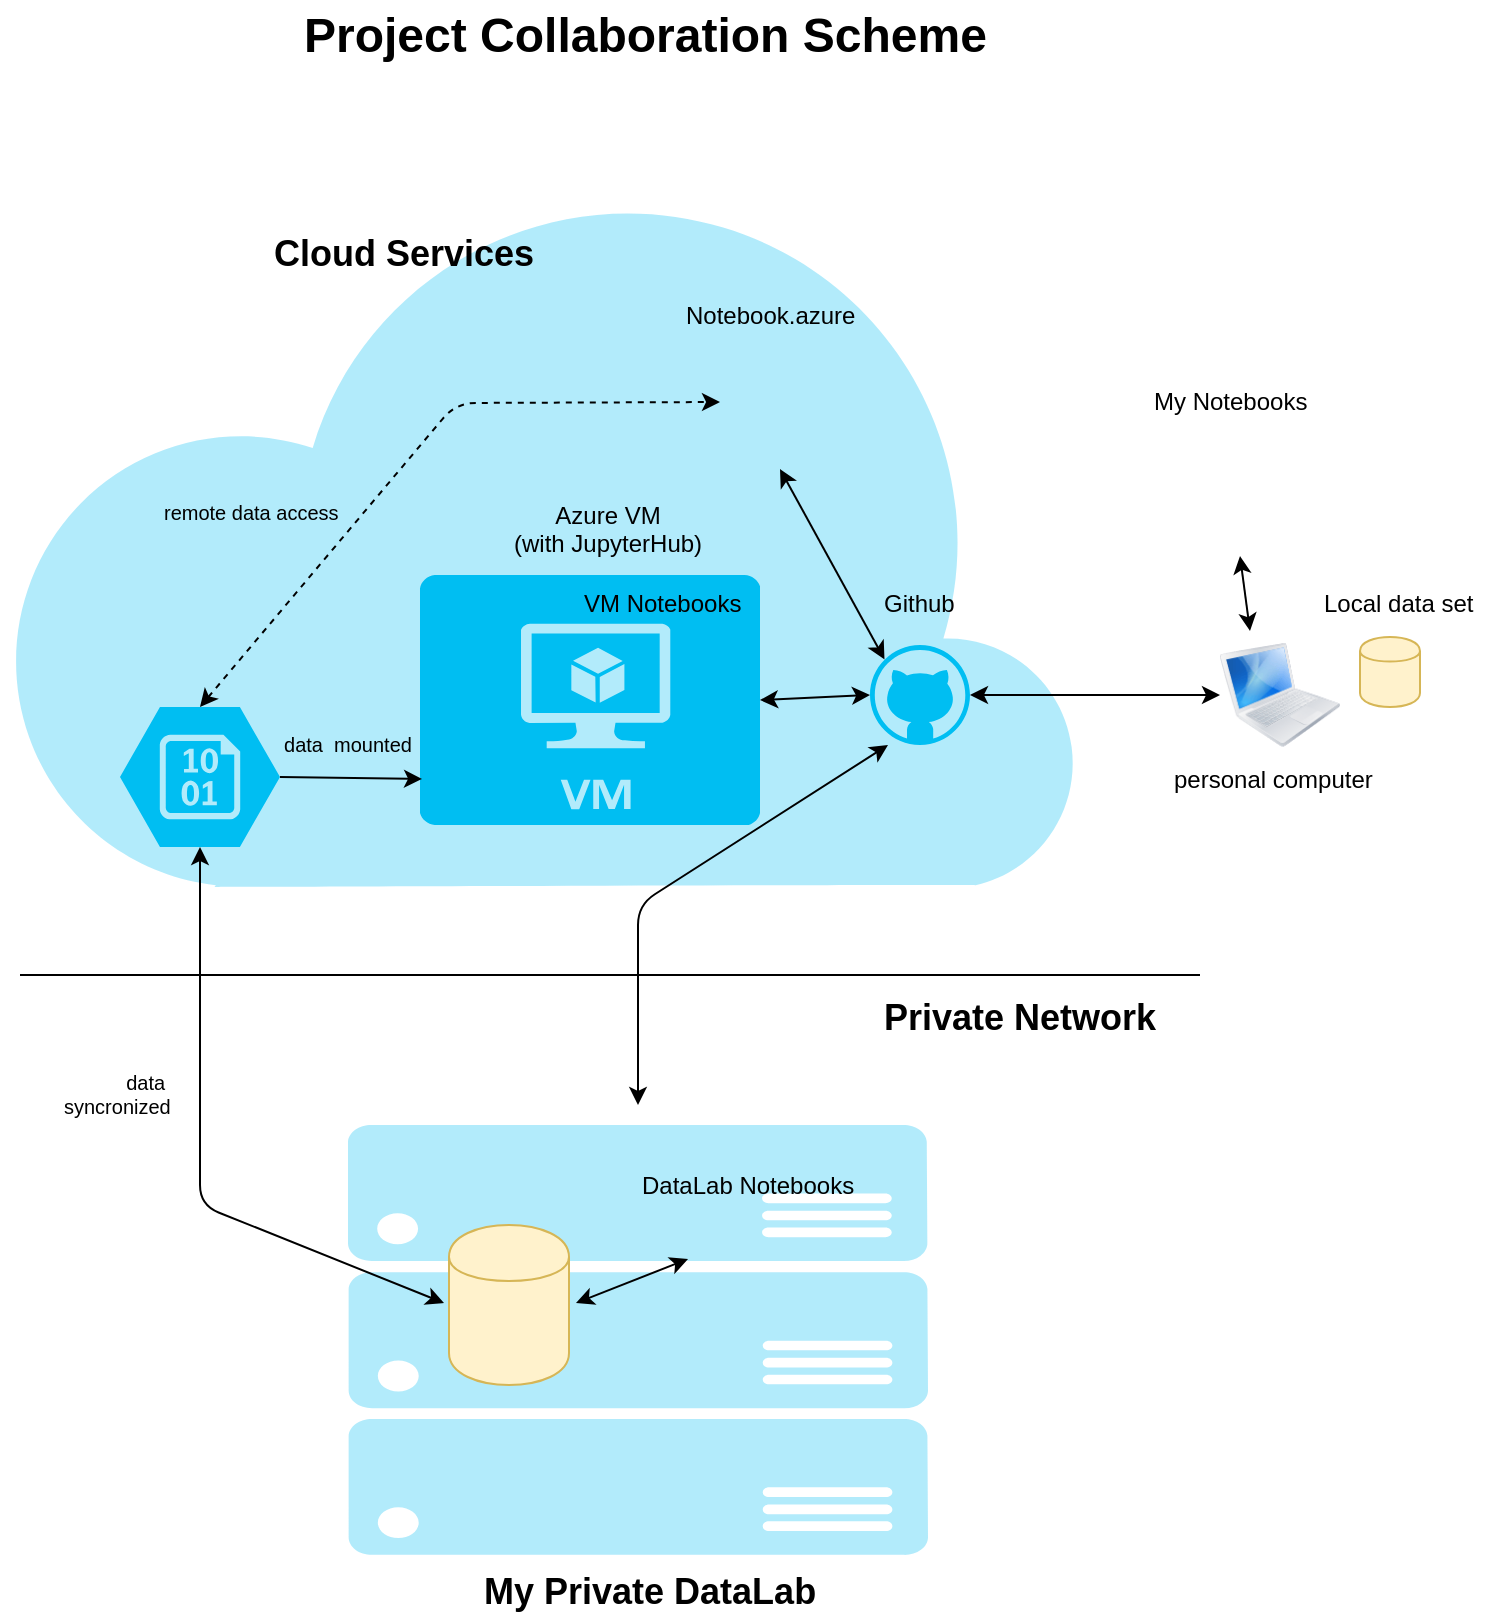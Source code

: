 <mxfile version="10.6.8" type="github"><diagram id="Sxj45EvKBhUS7-A36yQZ" name="Page-1"><mxGraphModel dx="1768" dy="1270" grid="1" gridSize="10" guides="1" tooltips="1" connect="1" arrows="1" fold="1" page="1" pageScale="1" pageWidth="850" pageHeight="1100" math="0" shadow="0"><root><mxCell id="0"/><mxCell id="1" parent="0"/><mxCell id="p5PnzqxWT1Eja3yd8lcF-13" value="" style="verticalLabelPosition=bottom;html=1;verticalAlign=top;align=center;strokeColor=none;fillColor=#00BEF2;shape=mxgraph.azure.cloud;opacity=30;" vertex="1" parent="1"><mxGeometry x="59" y="170.5" width="540" height="356" as="geometry"/></mxCell><mxCell id="hGJFchGh5cWDOV6RVy72-2" value="" style="verticalLabelPosition=bottom;html=1;verticalAlign=top;align=center;strokeColor=none;fillColor=#00BEF2;shape=mxgraph.azure.github_code;pointerEvents=1;" parent="1" vertex="1"><mxGeometry x="494" y="405.5" width="50" height="50" as="geometry"/></mxCell><mxCell id="hGJFchGh5cWDOV6RVy72-4" value="" style="verticalLabelPosition=bottom;html=1;verticalAlign=top;align=center;strokeColor=none;fillColor=#00BEF2;shape=mxgraph.azure.server_rack;opacity=30;" parent="1" vertex="1"><mxGeometry x="233" y="645.5" width="290" height="215" as="geometry"/></mxCell><mxCell id="p5PnzqxWT1Eja3yd8lcF-1" value="" style="endArrow=none;html=1;" edge="1" parent="1"><mxGeometry width="50" height="50" relative="1" as="geometry"><mxPoint x="69" y="570.5" as="sourcePoint"/><mxPoint x="659" y="570.5" as="targetPoint"/></mxGeometry></mxCell><mxCell id="p5PnzqxWT1Eja3yd8lcF-2" value="&lt;div style=&quot;text-align: center ; font-size: 18px&quot;&gt;&lt;b&gt;&lt;span&gt;My Private&amp;nbsp;&lt;/span&gt;&lt;span&gt;DataLab&lt;/span&gt;&lt;/b&gt;&lt;/div&gt;" style="text;html=1;resizable=0;points=[];autosize=1;align=left;verticalAlign=top;spacingTop=-4;" vertex="1" parent="1"><mxGeometry x="299" y="865.5" width="180" height="20" as="geometry"/></mxCell><mxCell id="p5PnzqxWT1Eja3yd8lcF-3" value="Github" style="text;html=1;resizable=0;points=[];autosize=1;align=left;verticalAlign=top;spacingTop=-4;" vertex="1" parent="1"><mxGeometry x="499" y="374.5" width="50" height="20" as="geometry"/></mxCell><mxCell id="p5PnzqxWT1Eja3yd8lcF-10" value="" style="verticalLabelPosition=bottom;html=1;verticalAlign=top;align=center;strokeColor=none;fillColor=#00BEF2;shape=mxgraph.azure.virtual_machine;" vertex="1" parent="1"><mxGeometry x="269" y="370.5" width="170" height="125" as="geometry"/></mxCell><mxCell id="p5PnzqxWT1Eja3yd8lcF-11" value="&lt;div style=&quot;text-align: center&quot;&gt;&lt;span&gt;Azure VM&lt;/span&gt;&lt;/div&gt;&lt;div style=&quot;text-align: center&quot;&gt;&lt;span&gt;(with JupyterHub)&lt;/span&gt;&lt;/div&gt;" style="text;html=1;resizable=0;points=[];autosize=1;align=left;verticalAlign=top;spacingTop=-4;" vertex="1" parent="1"><mxGeometry x="314" y="331" width="110" height="30" as="geometry"/></mxCell><mxCell id="p5PnzqxWT1Eja3yd8lcF-12" value="" style="verticalLabelPosition=bottom;html=1;verticalAlign=top;align=center;strokeColor=none;fillColor=#00BEF2;shape=mxgraph.azure.storage_blob;" vertex="1" parent="1"><mxGeometry x="119" y="436.5" width="80" height="70" as="geometry"/></mxCell><mxCell id="p5PnzqxWT1Eja3yd8lcF-17" value="" style="endArrow=classic;startArrow=classic;html=1;strokeColor=#000000;entryX=0;entryY=0.5;entryDx=0;entryDy=0;entryPerimeter=0;exitX=1;exitY=0.5;exitDx=0;exitDy=0;exitPerimeter=0;" edge="1" parent="1" source="p5PnzqxWT1Eja3yd8lcF-10" target="hGJFchGh5cWDOV6RVy72-2"><mxGeometry width="50" height="50" relative="1" as="geometry"><mxPoint x="196" y="760.5" as="sourcePoint"/><mxPoint x="246" y="710.5" as="targetPoint"/></mxGeometry></mxCell><mxCell id="p5PnzqxWT1Eja3yd8lcF-18" value="" style="endArrow=classic;startArrow=classic;html=1;strokeColor=#000000;exitX=0;exitY=0.5;exitDx=0;exitDy=0;entryX=0.5;entryY=1;entryDx=0;entryDy=0;entryPerimeter=0;" edge="1" parent="1" target="p5PnzqxWT1Eja3yd8lcF-12"><mxGeometry width="50" height="50" relative="1" as="geometry"><mxPoint x="281" y="734.5" as="sourcePoint"/><mxPoint x="284" y="501.5" as="targetPoint"/><Array as="points"><mxPoint x="159" y="685.5"/></Array></mxGeometry></mxCell><mxCell id="p5PnzqxWT1Eja3yd8lcF-19" value="" style="endArrow=classic;startArrow=classic;html=1;strokeColor=#000000;entryX=0.145;entryY=0.145;entryDx=0;entryDy=0;entryPerimeter=0;exitX=0.5;exitY=1;exitDx=0;exitDy=0;" edge="1" parent="1" source="p5PnzqxWT1Eja3yd8lcF-5" target="hGJFchGh5cWDOV6RVy72-2"><mxGeometry width="50" height="50" relative="1" as="geometry"><mxPoint x="404" y="404.5" as="sourcePoint"/><mxPoint x="504" y="440.5" as="targetPoint"/></mxGeometry></mxCell><mxCell id="p5PnzqxWT1Eja3yd8lcF-5" value="" style="shape=image;verticalLabelPosition=bottom;verticalAlign=top;imageAspect=0;image=https://notebooks.azure.com/app/help/images/intro.png" vertex="1" parent="1"><mxGeometry x="419" y="250.5" width="60" height="67" as="geometry"/></mxCell><mxCell id="p5PnzqxWT1Eja3yd8lcF-6" value="Notebook.azure" style="text;html=1;resizable=0;points=[];autosize=1;align=left;verticalAlign=top;spacingTop=-4;" vertex="1" parent="1"><mxGeometry x="400" y="230.5" width="100" height="20" as="geometry"/></mxCell><mxCell id="p5PnzqxWT1Eja3yd8lcF-20" value="" style="endArrow=classic;startArrow=classic;html=1;strokeColor=#000000;entryX=0.18;entryY=1;entryDx=0;entryDy=0;entryPerimeter=0;" edge="1" parent="1" target="hGJFchGh5cWDOV6RVy72-2"><mxGeometry width="50" height="50" relative="1" as="geometry"><mxPoint x="378" y="635.5" as="sourcePoint"/><mxPoint x="504" y="440.5" as="targetPoint"/><Array as="points"><mxPoint x="378" y="535.5"/></Array></mxGeometry></mxCell><mxCell id="p5PnzqxWT1Eja3yd8lcF-21" value="" style="endArrow=classic;startArrow=classic;html=1;strokeColor=#000000;entryX=0;entryY=0.5;entryDx=0;entryDy=0;exitX=0.5;exitY=0;exitDx=0;exitDy=0;exitPerimeter=0;dashed=1;" edge="1" parent="1" source="p5PnzqxWT1Eja3yd8lcF-12" target="p5PnzqxWT1Eja3yd8lcF-5"><mxGeometry width="50" height="50" relative="1" as="geometry"><mxPoint x="386" y="645.5" as="sourcePoint"/><mxPoint x="287" y="511.5" as="targetPoint"/><Array as="points"><mxPoint x="287" y="284.5"/></Array></mxGeometry></mxCell><mxCell id="p5PnzqxWT1Eja3yd8lcF-22" value="" style="image;html=1;labelBackgroundColor=#ffffff;image=img/lib/clip_art/computers/MacBook_128x128.png;" vertex="1" parent="1"><mxGeometry x="669" y="398.5" width="60" height="64" as="geometry"/></mxCell><mxCell id="p5PnzqxWT1Eja3yd8lcF-23" value="" style="endArrow=classic;startArrow=classic;html=1;strokeColor=#000000;entryX=0;entryY=0.5;entryDx=0;entryDy=0;exitX=1;exitY=0.5;exitDx=0;exitDy=0;exitPerimeter=0;" edge="1" parent="1" source="hGJFchGh5cWDOV6RVy72-2" target="p5PnzqxWT1Eja3yd8lcF-22"><mxGeometry width="50" height="50" relative="1" as="geometry"><mxPoint x="429" y="610.5" as="sourcePoint"/><mxPoint x="513" y="465.5" as="targetPoint"/></mxGeometry></mxCell><mxCell id="p5PnzqxWT1Eja3yd8lcF-25" value="&lt;b&gt;&lt;font style=&quot;font-size: 18px&quot;&gt;Private Network&lt;/font&gt;&lt;/b&gt;" style="text;html=1;resizable=0;points=[];autosize=1;align=left;verticalAlign=top;spacingTop=-4;" vertex="1" parent="1"><mxGeometry x="499" y="578.5" width="150" height="20" as="geometry"/></mxCell><mxCell id="p5PnzqxWT1Eja3yd8lcF-26" value="&lt;b&gt;&lt;font style=&quot;font-size: 18px&quot;&gt;Cloud Services&lt;/font&gt;&lt;/b&gt;" style="text;html=1;resizable=0;points=[];autosize=1;align=left;verticalAlign=top;spacingTop=-4;" vertex="1" parent="1"><mxGeometry x="194" y="196.5" width="150" height="20" as="geometry"/></mxCell><mxCell id="p5PnzqxWT1Eja3yd8lcF-27" value="personal computer" style="text;html=1;resizable=0;points=[];autosize=1;align=left;verticalAlign=top;spacingTop=-4;" vertex="1" parent="1"><mxGeometry x="644" y="462.5" width="110" height="20" as="geometry"/></mxCell><mxCell id="p5PnzqxWT1Eja3yd8lcF-30" value="" style="shape=image;verticalLabelPosition=bottom;verticalAlign=top;imageAspect=0;image=https://notebooks.azure.com/app/help/images/intro.png" vertex="1" parent="1"><mxGeometry x="402" y="685.5" width="60" height="67" as="geometry"/></mxCell><mxCell id="p5PnzqxWT1Eja3yd8lcF-31" value="DataLab Notebooks" style="text;html=1;resizable=0;points=[];autosize=1;align=left;verticalAlign=top;spacingTop=-4;" vertex="1" parent="1"><mxGeometry x="378" y="665.5" width="120" height="20" as="geometry"/></mxCell><mxCell id="p5PnzqxWT1Eja3yd8lcF-39" value="" style="endArrow=classic;startArrow=classic;html=1;strokeColor=#000000;entryX=0.017;entryY=0.403;entryDx=0;entryDy=0;entryPerimeter=0;exitX=1;exitY=0.5;exitDx=0;exitDy=0;" edge="1" parent="1" target="p5PnzqxWT1Eja3yd8lcF-30"><mxGeometry width="50" height="50" relative="1" as="geometry"><mxPoint x="347" y="734.5" as="sourcePoint"/><mxPoint x="187" y="850.5" as="targetPoint"/></mxGeometry></mxCell><mxCell id="p5PnzqxWT1Eja3yd8lcF-41" value="" style="shape=image;verticalLabelPosition=bottom;verticalAlign=top;imageAspect=0;image=https://notebooks.azure.com/app/help/images/intro.png" vertex="1" parent="1"><mxGeometry x="649" y="294" width="60" height="67" as="geometry"/></mxCell><mxCell id="p5PnzqxWT1Eja3yd8lcF-42" value="My Notebooks" style="text;html=1;resizable=0;points=[];autosize=1;align=left;verticalAlign=top;spacingTop=-4;" vertex="1" parent="1"><mxGeometry x="634" y="274" width="90" height="20" as="geometry"/></mxCell><mxCell id="p5PnzqxWT1Eja3yd8lcF-43" value="" style="endArrow=classic;startArrow=classic;html=1;strokeColor=#000000;exitX=0.25;exitY=0;exitDx=0;exitDy=0;entryX=0.5;entryY=1;entryDx=0;entryDy=0;" edge="1" parent="1" source="p5PnzqxWT1Eja3yd8lcF-22" target="p5PnzqxWT1Eja3yd8lcF-41"><mxGeometry width="50" height="50" relative="1" as="geometry"><mxPoint x="621.5" y="366.5" as="sourcePoint"/><mxPoint x="684" y="375.5" as="targetPoint"/></mxGeometry></mxCell><mxCell id="p5PnzqxWT1Eja3yd8lcF-46" value="Local data set" style="text;html=1;resizable=0;points=[];autosize=1;align=left;verticalAlign=top;spacingTop=-4;" vertex="1" parent="1"><mxGeometry x="719" y="374.5" width="90" height="20" as="geometry"/></mxCell><mxCell id="p5PnzqxWT1Eja3yd8lcF-47" value="" style="shape=cylinder;whiteSpace=wrap;html=1;boundedLbl=1;backgroundOutline=1;fillColor=#fff2cc;strokeColor=#d6b656;" vertex="1" parent="1"><mxGeometry x="283.5" y="695.5" width="60" height="80" as="geometry"/></mxCell><mxCell id="p5PnzqxWT1Eja3yd8lcF-48" value="" style="shape=cylinder;whiteSpace=wrap;html=1;boundedLbl=1;backgroundOutline=1;fillColor=#fff2cc;strokeColor=#d6b656;" vertex="1" parent="1"><mxGeometry x="739" y="401.5" width="30" height="35" as="geometry"/></mxCell><mxCell id="p5PnzqxWT1Eja3yd8lcF-49" value="" style="shape=image;verticalLabelPosition=bottom;verticalAlign=top;imageAspect=0;image=https://notebooks.azure.com/app/help/images/intro.png" vertex="1" parent="1"><mxGeometry x="369" y="397" width="60" height="67" as="geometry"/></mxCell><mxCell id="p5PnzqxWT1Eja3yd8lcF-50" value="VM Notebooks" style="text;html=1;resizable=0;points=[];autosize=1;align=left;verticalAlign=top;spacingTop=-4;" vertex="1" parent="1"><mxGeometry x="349" y="374.5" width="90" height="20" as="geometry"/></mxCell><mxCell id="p5PnzqxWT1Eja3yd8lcF-52" value="&lt;div style=&quot;text-align: right ; font-size: 10px&quot;&gt;&lt;font style=&quot;font-size: 10px&quot;&gt;data&amp;nbsp;&lt;/font&gt;&lt;/div&gt;&lt;div style=&quot;text-align: right ; font-size: 10px&quot;&gt;&lt;font style=&quot;font-size: 10px&quot;&gt;syncronized&lt;/font&gt;&lt;/div&gt;" style="text;html=1;resizable=0;points=[];autosize=1;align=left;verticalAlign=top;spacingTop=-4;" vertex="1" parent="1"><mxGeometry x="89" y="615.5" width="70" height="30" as="geometry"/></mxCell><mxCell id="p5PnzqxWT1Eja3yd8lcF-53" value="&lt;div style=&quot;text-align: right ; font-size: 10px&quot;&gt;&lt;font style=&quot;font-size: 10px&quot;&gt;d&lt;/font&gt;&lt;font&gt;ata&amp;nbsp; mount&lt;/font&gt;&lt;span&gt;ed&lt;/span&gt;&lt;/div&gt;" style="text;html=1;resizable=0;points=[];autosize=1;align=left;verticalAlign=top;spacingTop=-4;" vertex="1" parent="1"><mxGeometry x="199" y="446.5" width="80" height="20" as="geometry"/></mxCell><mxCell id="p5PnzqxWT1Eja3yd8lcF-55" value="" style="endArrow=classic;html=1;strokeColor=#000000;exitX=1;exitY=0.5;exitDx=0;exitDy=0;exitPerimeter=0;entryX=0.006;entryY=0.816;entryDx=0;entryDy=0;entryPerimeter=0;" edge="1" parent="1" source="p5PnzqxWT1Eja3yd8lcF-12" target="p5PnzqxWT1Eja3yd8lcF-10"><mxGeometry width="50" height="50" relative="1" as="geometry"><mxPoint x="199" y="471.5" as="sourcePoint"/><mxPoint x="270" y="471.5" as="targetPoint"/></mxGeometry></mxCell><mxCell id="p5PnzqxWT1Eja3yd8lcF-56" value="&lt;div style=&quot;text-align: right ; font-size: 10px&quot;&gt;remote data access&lt;/div&gt;" style="text;html=1;resizable=0;points=[];autosize=1;align=left;verticalAlign=top;spacingTop=-4;" vertex="1" parent="1"><mxGeometry x="139" y="331" width="100" height="20" as="geometry"/></mxCell><mxCell id="v53E8hct7XmX7_ZGatdJ-1" value="&lt;b&gt;&lt;font style=&quot;font-size: 24px&quot;&gt;Project Collaboration Scheme&lt;/font&gt;&lt;/b&gt;" style="text;html=1;resizable=0;points=[];autosize=1;align=left;verticalAlign=top;spacingTop=-4;" vertex="1" parent="1"><mxGeometry x="209" y="83.5" width="360" height="20" as="geometry"/></mxCell></root></mxGraphModel></diagram></mxfile>